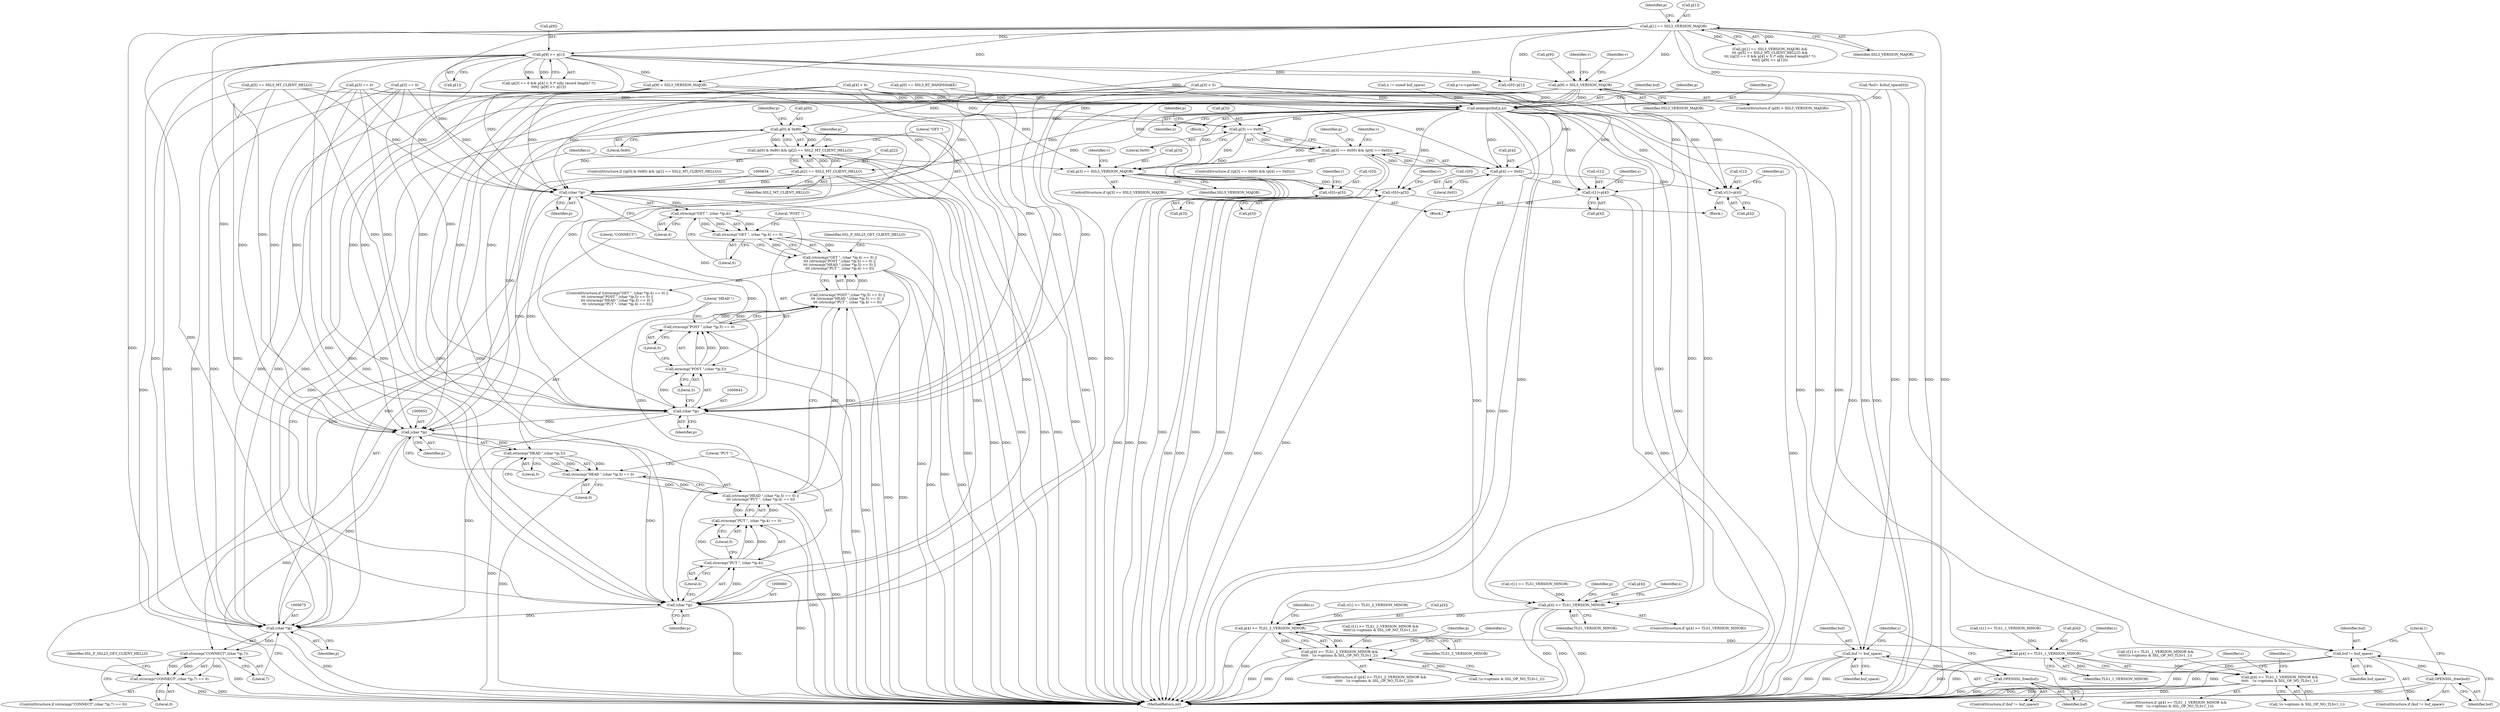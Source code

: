 digraph "0_openssl_280b1f1ad12131defcd986676a8fc9717aaa601b@array" {
"1000251" [label="(Call,p[9] > SSL3_VERSION_MAJOR)"];
"1000217" [label="(Call,p[9] >= p[1])"];
"1000194" [label="(Call,p[1] == SSL3_VERSION_MAJOR)"];
"1000415" [label="(Call,memcpy(buf,p,n))"];
"1000421" [label="(Call,p[0] & 0x80)"];
"1000420" [label="(Call,(p[0] & 0x80) && (p[2] == SSL2_MT_CLIENT_HELLO))"];
"1000633" [label="(Call,(char *)p)"];
"1000631" [label="(Call,strncmp(\"GET \", (char *)p,4))"];
"1000630" [label="(Call,strncmp(\"GET \", (char *)p,4) == 0)"];
"1000629" [label="(Call,(strncmp(\"GET \", (char *)p,4) == 0) ||\n\t\t\t (strncmp(\"POST \",(char *)p,5) == 0) ||\n\t\t\t (strncmp(\"HEAD \",(char *)p,5) == 0) ||\n\t\t\t (strncmp(\"PUT \", (char *)p,4) == 0))"];
"1000642" [label="(Call,(char *)p)"];
"1000640" [label="(Call,strncmp(\"POST \",(char *)p,5))"];
"1000639" [label="(Call,strncmp(\"POST \",(char *)p,5) == 0)"];
"1000638" [label="(Call,(strncmp(\"POST \",(char *)p,5) == 0) ||\n\t\t\t (strncmp(\"HEAD \",(char *)p,5) == 0) ||\n\t\t\t (strncmp(\"PUT \", (char *)p,4) == 0))"];
"1000651" [label="(Call,(char *)p)"];
"1000649" [label="(Call,strncmp(\"HEAD \",(char *)p,5))"];
"1000648" [label="(Call,strncmp(\"HEAD \",(char *)p,5) == 0)"];
"1000647" [label="(Call,(strncmp(\"HEAD \",(char *)p,5) == 0) ||\n\t\t\t (strncmp(\"PUT \", (char *)p,4) == 0))"];
"1000659" [label="(Call,(char *)p)"];
"1000657" [label="(Call,strncmp(\"PUT \", (char *)p,4))"];
"1000656" [label="(Call,strncmp(\"PUT \", (char *)p,4) == 0)"];
"1000674" [label="(Call,(char *)p)"];
"1000672" [label="(Call,strncmp(\"CONNECT\",(char *)p,7))"];
"1000671" [label="(Call,strncmp(\"CONNECT\",(char *)p,7) == 0)"];
"1000426" [label="(Call,p[2] == SSL2_MT_CLIENT_HELLO)"];
"1000434" [label="(Call,p[3] == 0x00)"];
"1000433" [label="(Call,(p[3] == 0x00) && (p[4] == 0x02))"];
"1000445" [label="(Call,v[0]=p[3])"];
"1000471" [label="(Call,p[3] == SSL3_VERSION_MAJOR)"];
"1000477" [label="(Call,v[0]=p[3])"];
"1000439" [label="(Call,p[4] == 0x02)"];
"1000452" [label="(Call,v[1]=p[4])"];
"1000484" [label="(Call,v[1]=p[4])"];
"1000492" [label="(Call,p[4] >= TLS1_VERSION_MINOR)"];
"1000500" [label="(Call,p[4] >= TLS1_2_VERSION_MINOR)"];
"1000499" [label="(Call,p[4] >= TLS1_2_VERSION_MINOR &&\n\t\t\t\t\t   !(s->options & SSL_OP_NO_TLSv1_2))"];
"1000525" [label="(Call,p[4] >= TLS1_1_VERSION_MINOR)"];
"1000524" [label="(Call,p[4] >= TLS1_1_VERSION_MINOR &&\n\t\t\t\t\t   !(s->options & SSL_OP_NO_TLSv1_1))"];
"1000743" [label="(Call,buf != buf_space)"];
"1000746" [label="(Call,OPENSSL_free(buf))"];
"1000753" [label="(Call,buf != buf_space)"];
"1000756" [label="(Call,OPENSSL_free(buf))"];
"1000432" [label="(ControlStructure,if ((p[3] == 0x00) && (p[4] == 0x02)))"];
"1000422" [label="(Call,p[0])"];
"1000419" [label="(ControlStructure,if ((p[0] & 0x80) && (p[2] == SSL2_MT_CLIENT_HELLO)))"];
"1000433" [label="(Call,(p[3] == 0x00) && (p[4] == 0x02))"];
"1000649" [label="(Call,strncmp(\"HEAD \",(char *)p,5))"];
"1000193" [label="(Call,(p[1] == SSL3_VERSION_MAJOR) &&\n\t\t\t (p[5] == SSL3_MT_CLIENT_HELLO) &&\n\t\t\t ((p[3] == 0 && p[4] < 5 /* silly record length? */)\n\t\t\t\t|| (p[9] >= p[1])))"];
"1000202" [label="(Identifier,p)"];
"1000638" [label="(Call,(strncmp(\"POST \",(char *)p,5) == 0) ||\n\t\t\t (strncmp(\"HEAD \",(char *)p,5) == 0) ||\n\t\t\t (strncmp(\"PUT \", (char *)p,4) == 0))"];
"1000491" [label="(ControlStructure,if (p[4] >= TLS1_VERSION_MINOR))"];
"1000672" [label="(Call,strncmp(\"CONNECT\",(char *)p,7))"];
"1000277" [label="(Call,v[1] >= TLS1_2_VERSION_MINOR &&\n\t\t\t\t\t!(s->options & SSL_OP_NO_TLSv1_2))"];
"1000440" [label="(Call,p[4])"];
"1000640" [label="(Call,strncmp(\"POST \",(char *)p,5))"];
"1000479" [label="(Identifier,v)"];
"1000415" [label="(Call,memcpy(buf,p,n))"];
"1000194" [label="(Call,p[1] == SSL3_VERSION_MAJOR)"];
"1000157" [label="(Block,)"];
"1000218" [label="(Call,p[9])"];
"1000212" [label="(Call,p[4] < 5)"];
"1000300" [label="(Call,v[1] >= TLS1_1_VERSION_MINOR &&\n\t\t\t\t\t!(s->options & SSL_OP_NO_TLSv1_1))"];
"1000747" [label="(Identifier,buf)"];
"1000255" [label="(Identifier,SSL3_VERSION_MAJOR)"];
"1000674" [label="(Call,(char *)p)"];
"1000499" [label="(Call,p[4] >= TLS1_2_VERSION_MINOR &&\n\t\t\t\t\t   !(s->options & SSL_OP_NO_TLSv1_2))"];
"1000523" [label="(ControlStructure,if (p[4] >= TLS1_1_VERSION_MINOR &&\n\t\t\t\t\t   !(s->options & SSL_OP_NO_TLSv1_1)))"];
"1000188" [label="(Call,p[0] == SSL3_RT_HANDSHAKE)"];
"1000477" [label="(Call,v[0]=p[3])"];
"1000221" [label="(Call,p[1])"];
"1000645" [label="(Literal,5)"];
"1000200" [label="(Call,p[5] == SSL3_MT_CLIENT_HELLO)"];
"1000454" [label="(Identifier,v)"];
"1000636" [label="(Literal,4)"];
"1000742" [label="(ControlStructure,if (buf != buf_space))"];
"1000301" [label="(Call,v[1] >= TLS1_1_VERSION_MINOR)"];
"1000647" [label="(Call,(strncmp(\"HEAD \",(char *)p,5) == 0) ||\n\t\t\t (strncmp(\"PUT \", (char *)p,4) == 0))"];
"1000486" [label="(Identifier,v)"];
"1000225" [label="(Call,v[0]=p[1])"];
"1000434" [label="(Call,p[3] == 0x00)"];
"1000475" [label="(Identifier,SSL3_VERSION_MAJOR)"];
"1000471" [label="(Call,p[3] == SSL3_VERSION_MAJOR)"];
"1000527" [label="(Identifier,p)"];
"1000427" [label="(Call,p[2])"];
"1000251" [label="(Call,p[9] > SSL3_VERSION_MAJOR)"];
"1000743" [label="(Call,buf != buf_space)"];
"1000635" [label="(Identifier,p)"];
"1000217" [label="(Call,p[9] >= p[1])"];
"1000508" [label="(Identifier,s)"];
"1000641" [label="(Literal,\"POST \")"];
"1000234" [label="(Call,p[3] == 0)"];
"1000629" [label="(Call,(strncmp(\"GET \", (char *)p,4) == 0) ||\n\t\t\t (strncmp(\"POST \",(char *)p,5) == 0) ||\n\t\t\t (strncmp(\"HEAD \",(char *)p,5) == 0) ||\n\t\t\t (strncmp(\"PUT \", (char *)p,4) == 0))"];
"1000452" [label="(Call,v[1]=p[4])"];
"1000678" [label="(Literal,0)"];
"1000744" [label="(Identifier,buf)"];
"1000258" [label="(Identifier,v)"];
"1000478" [label="(Call,v[0])"];
"1000435" [label="(Call,p[3])"];
"1000198" [label="(Identifier,SSL3_VERSION_MAJOR)"];
"1000449" [label="(Call,p[3])"];
"1000666" [label="(Identifier,SSL_F_SSL23_GET_CLIENT_HELLO)"];
"1000525" [label="(Call,p[4] >= TLS1_1_VERSION_MINOR)"];
"1000662" [label="(Literal,4)"];
"1000688" [label="(Identifier,s)"];
"1000676" [label="(Identifier,p)"];
"1000127" [label="(Call,*buf= &(buf_space[0]))"];
"1000552" [label="(Identifier,s)"];
"1000657" [label="(Call,strncmp(\"PUT \", (char *)p,4))"];
"1000633" [label="(Call,(char *)p)"];
"1000745" [label="(Identifier,buf_space)"];
"1000529" [label="(Identifier,TLS1_1_VERSION_MINOR)"];
"1000754" [label="(Identifier,buf)"];
"1000270" [label="(Call,v[1] >= TLS1_VERSION_MINOR)"];
"1000485" [label="(Call,v[1])"];
"1000646" [label="(Literal,0)"];
"1000526" [label="(Call,p[4])"];
"1000673" [label="(Literal,\"CONNECT\")"];
"1000654" [label="(Literal,5)"];
"1000496" [label="(Identifier,TLS1_VERSION_MINOR)"];
"1000416" [label="(Identifier,buf)"];
"1000637" [label="(Literal,0)"];
"1000639" [label="(Call,strncmp(\"POST \",(char *)p,5) == 0)"];
"1000498" [label="(ControlStructure,if (p[4] >= TLS1_2_VERSION_MINOR &&\n\t\t\t\t\t   !(s->options & SSL_OP_NO_TLSv1_2)))"];
"1000757" [label="(Identifier,buf)"];
"1000628" [label="(ControlStructure,if ((strncmp(\"GET \", (char *)p,4) == 0) ||\n\t\t\t (strncmp(\"POST \",(char *)p,5) == 0) ||\n\t\t\t (strncmp(\"HEAD \",(char *)p,5) == 0) ||\n\t\t\t (strncmp(\"PUT \", (char *)p,4) == 0)))"];
"1000473" [label="(Identifier,p)"];
"1000648" [label="(Call,strncmp(\"HEAD \",(char *)p,5) == 0)"];
"1000470" [label="(ControlStructure,if (p[3] == SSL3_VERSION_MAJOR))"];
"1000428" [label="(Identifier,p)"];
"1000505" [label="(Call,!(s->options & SSL_OP_NO_TLSv1_2))"];
"1000677" [label="(Literal,7)"];
"1000502" [label="(Identifier,p)"];
"1000425" [label="(Literal,0x80)"];
"1000514" [label="(Identifier,s)"];
"1000423" [label="(Identifier,p)"];
"1000447" [label="(Identifier,v)"];
"1000488" [label="(Call,p[4])"];
"1000436" [label="(Identifier,p)"];
"1000472" [label="(Call,p[3])"];
"1000476" [label="(Block,)"];
"1000252" [label="(Call,p[9])"];
"1000755" [label="(Identifier,buf_space)"];
"1000421" [label="(Call,p[0] & 0x80)"];
"1000430" [label="(Identifier,SSL2_MT_CLIENT_HELLO)"];
"1000504" [label="(Identifier,TLS1_2_VERSION_MINOR)"];
"1000443" [label="(Literal,0x02)"];
"1000752" [label="(ControlStructure,if (buf != buf_space))"];
"1000750" [label="(Identifier,s)"];
"1000446" [label="(Call,v[0])"];
"1000481" [label="(Call,p[3])"];
"1000492" [label="(Call,p[4] >= TLS1_VERSION_MINOR)"];
"1000195" [label="(Call,p[1])"];
"1000438" [label="(Literal,0x00)"];
"1000761" [label="(MethodReturn,int)"];
"1000417" [label="(Identifier,p)"];
"1000533" [label="(Identifier,s)"];
"1000453" [label="(Call,v[1])"];
"1000493" [label="(Call,p[4])"];
"1000444" [label="(Block,)"];
"1000278" [label="(Call,v[1] >= TLS1_2_VERSION_MINOR)"];
"1000632" [label="(Literal,\"GET \")"];
"1000179" [label="(Call,n != sizeof buf_space)"];
"1000524" [label="(Call,p[4] >= TLS1_1_VERSION_MINOR &&\n\t\t\t\t\t   !(s->options & SSL_OP_NO_TLSv1_1))"];
"1000439" [label="(Call,p[4] == 0x02)"];
"1000445" [label="(Call,v[0]=p[3])"];
"1000530" [label="(Call,!(s->options & SSL_OP_NO_TLSv1_1))"];
"1000205" [label="(Call,(p[3] == 0 && p[4] < 5 /* silly record length? */)\n\t\t\t\t|| (p[9] >= p[1]))"];
"1000207" [label="(Call,p[3] == 0)"];
"1000642" [label="(Call,(char *)p)"];
"1000456" [label="(Call,p[4])"];
"1000631" [label="(Call,strncmp(\"GET \", (char *)p,4))"];
"1000651" [label="(Call,(char *)p)"];
"1000539" [label="(Identifier,s)"];
"1000760" [label="(Literal,1)"];
"1000250" [label="(ControlStructure,if (p[9] > SSL3_VERSION_MAJOR))"];
"1000656" [label="(Call,strncmp(\"PUT \", (char *)p,4) == 0)"];
"1000681" [label="(Identifier,SSL_F_SSL23_GET_CLIENT_HELLO)"];
"1000602" [label="(Identifier,s)"];
"1000500" [label="(Call,p[4] >= TLS1_2_VERSION_MINOR)"];
"1000494" [label="(Identifier,p)"];
"1000659" [label="(Call,(char *)p)"];
"1000644" [label="(Identifier,p)"];
"1000392" [label="(Call,p[9] > SSL3_VERSION_MAJOR)"];
"1000410" [label="(Call,p=s->packet)"];
"1000753" [label="(Call,buf != buf_space)"];
"1000441" [label="(Identifier,p)"];
"1000264" [label="(Identifier,v)"];
"1000671" [label="(Call,strncmp(\"CONNECT\",(char *)p,7) == 0)"];
"1000655" [label="(Literal,0)"];
"1000746" [label="(Call,OPENSSL_free(buf))"];
"1000418" [label="(Identifier,n)"];
"1000463" [label="(Identifier,s)"];
"1000650" [label="(Literal,\"HEAD \")"];
"1000663" [label="(Literal,0)"];
"1000658" [label="(Literal,\"PUT \")"];
"1000661" [label="(Identifier,p)"];
"1000756" [label="(Call,OPENSSL_free(buf))"];
"1000484" [label="(Call,v[1]=p[4])"];
"1000630" [label="(Call,strncmp(\"GET \", (char *)p,4) == 0)"];
"1000426" [label="(Call,p[2] == SSL2_MT_CLIENT_HELLO)"];
"1000501" [label="(Call,p[4])"];
"1000420" [label="(Call,(p[0] & 0x80) && (p[2] == SSL2_MT_CLIENT_HELLO))"];
"1000239" [label="(Call,p[4] < 6)"];
"1000670" [label="(ControlStructure,if (strncmp(\"CONNECT\",(char *)p,7) == 0))"];
"1000653" [label="(Identifier,p)"];
"1000251" -> "1000250"  [label="AST: "];
"1000251" -> "1000255"  [label="CFG: "];
"1000252" -> "1000251"  [label="AST: "];
"1000255" -> "1000251"  [label="AST: "];
"1000258" -> "1000251"  [label="CFG: "];
"1000264" -> "1000251"  [label="CFG: "];
"1000251" -> "1000761"  [label="DDG: "];
"1000251" -> "1000761"  [label="DDG: "];
"1000251" -> "1000761"  [label="DDG: "];
"1000217" -> "1000251"  [label="DDG: "];
"1000194" -> "1000251"  [label="DDG: "];
"1000251" -> "1000415"  [label="DDG: "];
"1000251" -> "1000471"  [label="DDG: "];
"1000251" -> "1000633"  [label="DDG: "];
"1000251" -> "1000642"  [label="DDG: "];
"1000251" -> "1000651"  [label="DDG: "];
"1000251" -> "1000659"  [label="DDG: "];
"1000251" -> "1000674"  [label="DDG: "];
"1000217" -> "1000205"  [label="AST: "];
"1000217" -> "1000221"  [label="CFG: "];
"1000218" -> "1000217"  [label="AST: "];
"1000221" -> "1000217"  [label="AST: "];
"1000205" -> "1000217"  [label="CFG: "];
"1000217" -> "1000761"  [label="DDG: "];
"1000217" -> "1000761"  [label="DDG: "];
"1000217" -> "1000205"  [label="DDG: "];
"1000217" -> "1000205"  [label="DDG: "];
"1000194" -> "1000217"  [label="DDG: "];
"1000217" -> "1000225"  [label="DDG: "];
"1000217" -> "1000392"  [label="DDG: "];
"1000217" -> "1000415"  [label="DDG: "];
"1000217" -> "1000633"  [label="DDG: "];
"1000217" -> "1000642"  [label="DDG: "];
"1000217" -> "1000651"  [label="DDG: "];
"1000217" -> "1000659"  [label="DDG: "];
"1000217" -> "1000674"  [label="DDG: "];
"1000194" -> "1000193"  [label="AST: "];
"1000194" -> "1000198"  [label="CFG: "];
"1000195" -> "1000194"  [label="AST: "];
"1000198" -> "1000194"  [label="AST: "];
"1000202" -> "1000194"  [label="CFG: "];
"1000193" -> "1000194"  [label="CFG: "];
"1000194" -> "1000761"  [label="DDG: "];
"1000194" -> "1000761"  [label="DDG: "];
"1000194" -> "1000193"  [label="DDG: "];
"1000194" -> "1000193"  [label="DDG: "];
"1000194" -> "1000225"  [label="DDG: "];
"1000194" -> "1000392"  [label="DDG: "];
"1000194" -> "1000415"  [label="DDG: "];
"1000194" -> "1000633"  [label="DDG: "];
"1000194" -> "1000642"  [label="DDG: "];
"1000194" -> "1000651"  [label="DDG: "];
"1000194" -> "1000659"  [label="DDG: "];
"1000194" -> "1000674"  [label="DDG: "];
"1000415" -> "1000157"  [label="AST: "];
"1000415" -> "1000418"  [label="CFG: "];
"1000416" -> "1000415"  [label="AST: "];
"1000417" -> "1000415"  [label="AST: "];
"1000418" -> "1000415"  [label="AST: "];
"1000423" -> "1000415"  [label="CFG: "];
"1000415" -> "1000761"  [label="DDG: "];
"1000415" -> "1000761"  [label="DDG: "];
"1000415" -> "1000761"  [label="DDG: "];
"1000127" -> "1000415"  [label="DDG: "];
"1000410" -> "1000415"  [label="DDG: "];
"1000234" -> "1000415"  [label="DDG: "];
"1000207" -> "1000415"  [label="DDG: "];
"1000212" -> "1000415"  [label="DDG: "];
"1000200" -> "1000415"  [label="DDG: "];
"1000239" -> "1000415"  [label="DDG: "];
"1000188" -> "1000415"  [label="DDG: "];
"1000392" -> "1000415"  [label="DDG: "];
"1000179" -> "1000415"  [label="DDG: "];
"1000415" -> "1000421"  [label="DDG: "];
"1000415" -> "1000426"  [label="DDG: "];
"1000415" -> "1000434"  [label="DDG: "];
"1000415" -> "1000439"  [label="DDG: "];
"1000415" -> "1000445"  [label="DDG: "];
"1000415" -> "1000452"  [label="DDG: "];
"1000415" -> "1000471"  [label="DDG: "];
"1000415" -> "1000477"  [label="DDG: "];
"1000415" -> "1000484"  [label="DDG: "];
"1000415" -> "1000492"  [label="DDG: "];
"1000415" -> "1000500"  [label="DDG: "];
"1000415" -> "1000525"  [label="DDG: "];
"1000415" -> "1000633"  [label="DDG: "];
"1000415" -> "1000743"  [label="DDG: "];
"1000415" -> "1000753"  [label="DDG: "];
"1000421" -> "1000420"  [label="AST: "];
"1000421" -> "1000425"  [label="CFG: "];
"1000422" -> "1000421"  [label="AST: "];
"1000425" -> "1000421"  [label="AST: "];
"1000428" -> "1000421"  [label="CFG: "];
"1000420" -> "1000421"  [label="CFG: "];
"1000421" -> "1000761"  [label="DDG: "];
"1000421" -> "1000420"  [label="DDG: "];
"1000421" -> "1000420"  [label="DDG: "];
"1000188" -> "1000421"  [label="DDG: "];
"1000421" -> "1000633"  [label="DDG: "];
"1000421" -> "1000642"  [label="DDG: "];
"1000421" -> "1000651"  [label="DDG: "];
"1000421" -> "1000659"  [label="DDG: "];
"1000421" -> "1000674"  [label="DDG: "];
"1000420" -> "1000419"  [label="AST: "];
"1000420" -> "1000426"  [label="CFG: "];
"1000426" -> "1000420"  [label="AST: "];
"1000436" -> "1000420"  [label="CFG: "];
"1000632" -> "1000420"  [label="CFG: "];
"1000420" -> "1000761"  [label="DDG: "];
"1000420" -> "1000761"  [label="DDG: "];
"1000420" -> "1000761"  [label="DDG: "];
"1000426" -> "1000420"  [label="DDG: "];
"1000426" -> "1000420"  [label="DDG: "];
"1000633" -> "1000631"  [label="AST: "];
"1000633" -> "1000635"  [label="CFG: "];
"1000634" -> "1000633"  [label="AST: "];
"1000635" -> "1000633"  [label="AST: "];
"1000636" -> "1000633"  [label="CFG: "];
"1000633" -> "1000761"  [label="DDG: "];
"1000633" -> "1000631"  [label="DDG: "];
"1000426" -> "1000633"  [label="DDG: "];
"1000234" -> "1000633"  [label="DDG: "];
"1000239" -> "1000633"  [label="DDG: "];
"1000207" -> "1000633"  [label="DDG: "];
"1000200" -> "1000633"  [label="DDG: "];
"1000392" -> "1000633"  [label="DDG: "];
"1000212" -> "1000633"  [label="DDG: "];
"1000633" -> "1000642"  [label="DDG: "];
"1000633" -> "1000674"  [label="DDG: "];
"1000631" -> "1000630"  [label="AST: "];
"1000631" -> "1000636"  [label="CFG: "];
"1000632" -> "1000631"  [label="AST: "];
"1000636" -> "1000631"  [label="AST: "];
"1000637" -> "1000631"  [label="CFG: "];
"1000631" -> "1000761"  [label="DDG: "];
"1000631" -> "1000630"  [label="DDG: "];
"1000631" -> "1000630"  [label="DDG: "];
"1000631" -> "1000630"  [label="DDG: "];
"1000630" -> "1000629"  [label="AST: "];
"1000630" -> "1000637"  [label="CFG: "];
"1000637" -> "1000630"  [label="AST: "];
"1000641" -> "1000630"  [label="CFG: "];
"1000629" -> "1000630"  [label="CFG: "];
"1000630" -> "1000761"  [label="DDG: "];
"1000630" -> "1000629"  [label="DDG: "];
"1000630" -> "1000629"  [label="DDG: "];
"1000629" -> "1000628"  [label="AST: "];
"1000629" -> "1000638"  [label="CFG: "];
"1000638" -> "1000629"  [label="AST: "];
"1000666" -> "1000629"  [label="CFG: "];
"1000673" -> "1000629"  [label="CFG: "];
"1000629" -> "1000761"  [label="DDG: "];
"1000629" -> "1000761"  [label="DDG: "];
"1000629" -> "1000761"  [label="DDG: "];
"1000638" -> "1000629"  [label="DDG: "];
"1000638" -> "1000629"  [label="DDG: "];
"1000642" -> "1000640"  [label="AST: "];
"1000642" -> "1000644"  [label="CFG: "];
"1000643" -> "1000642"  [label="AST: "];
"1000644" -> "1000642"  [label="AST: "];
"1000645" -> "1000642"  [label="CFG: "];
"1000642" -> "1000761"  [label="DDG: "];
"1000642" -> "1000640"  [label="DDG: "];
"1000426" -> "1000642"  [label="DDG: "];
"1000234" -> "1000642"  [label="DDG: "];
"1000239" -> "1000642"  [label="DDG: "];
"1000207" -> "1000642"  [label="DDG: "];
"1000212" -> "1000642"  [label="DDG: "];
"1000200" -> "1000642"  [label="DDG: "];
"1000392" -> "1000642"  [label="DDG: "];
"1000642" -> "1000651"  [label="DDG: "];
"1000642" -> "1000674"  [label="DDG: "];
"1000640" -> "1000639"  [label="AST: "];
"1000640" -> "1000645"  [label="CFG: "];
"1000641" -> "1000640"  [label="AST: "];
"1000645" -> "1000640"  [label="AST: "];
"1000646" -> "1000640"  [label="CFG: "];
"1000640" -> "1000761"  [label="DDG: "];
"1000640" -> "1000639"  [label="DDG: "];
"1000640" -> "1000639"  [label="DDG: "];
"1000640" -> "1000639"  [label="DDG: "];
"1000639" -> "1000638"  [label="AST: "];
"1000639" -> "1000646"  [label="CFG: "];
"1000646" -> "1000639"  [label="AST: "];
"1000650" -> "1000639"  [label="CFG: "];
"1000638" -> "1000639"  [label="CFG: "];
"1000639" -> "1000761"  [label="DDG: "];
"1000639" -> "1000638"  [label="DDG: "];
"1000639" -> "1000638"  [label="DDG: "];
"1000638" -> "1000647"  [label="CFG: "];
"1000647" -> "1000638"  [label="AST: "];
"1000638" -> "1000761"  [label="DDG: "];
"1000638" -> "1000761"  [label="DDG: "];
"1000647" -> "1000638"  [label="DDG: "];
"1000647" -> "1000638"  [label="DDG: "];
"1000651" -> "1000649"  [label="AST: "];
"1000651" -> "1000653"  [label="CFG: "];
"1000652" -> "1000651"  [label="AST: "];
"1000653" -> "1000651"  [label="AST: "];
"1000654" -> "1000651"  [label="CFG: "];
"1000651" -> "1000761"  [label="DDG: "];
"1000651" -> "1000649"  [label="DDG: "];
"1000426" -> "1000651"  [label="DDG: "];
"1000234" -> "1000651"  [label="DDG: "];
"1000239" -> "1000651"  [label="DDG: "];
"1000207" -> "1000651"  [label="DDG: "];
"1000212" -> "1000651"  [label="DDG: "];
"1000200" -> "1000651"  [label="DDG: "];
"1000392" -> "1000651"  [label="DDG: "];
"1000651" -> "1000659"  [label="DDG: "];
"1000651" -> "1000674"  [label="DDG: "];
"1000649" -> "1000648"  [label="AST: "];
"1000649" -> "1000654"  [label="CFG: "];
"1000650" -> "1000649"  [label="AST: "];
"1000654" -> "1000649"  [label="AST: "];
"1000655" -> "1000649"  [label="CFG: "];
"1000649" -> "1000761"  [label="DDG: "];
"1000649" -> "1000648"  [label="DDG: "];
"1000649" -> "1000648"  [label="DDG: "];
"1000649" -> "1000648"  [label="DDG: "];
"1000648" -> "1000647"  [label="AST: "];
"1000648" -> "1000655"  [label="CFG: "];
"1000655" -> "1000648"  [label="AST: "];
"1000658" -> "1000648"  [label="CFG: "];
"1000647" -> "1000648"  [label="CFG: "];
"1000648" -> "1000761"  [label="DDG: "];
"1000648" -> "1000647"  [label="DDG: "];
"1000648" -> "1000647"  [label="DDG: "];
"1000647" -> "1000656"  [label="CFG: "];
"1000656" -> "1000647"  [label="AST: "];
"1000647" -> "1000761"  [label="DDG: "];
"1000647" -> "1000761"  [label="DDG: "];
"1000656" -> "1000647"  [label="DDG: "];
"1000656" -> "1000647"  [label="DDG: "];
"1000659" -> "1000657"  [label="AST: "];
"1000659" -> "1000661"  [label="CFG: "];
"1000660" -> "1000659"  [label="AST: "];
"1000661" -> "1000659"  [label="AST: "];
"1000662" -> "1000659"  [label="CFG: "];
"1000659" -> "1000761"  [label="DDG: "];
"1000659" -> "1000657"  [label="DDG: "];
"1000426" -> "1000659"  [label="DDG: "];
"1000234" -> "1000659"  [label="DDG: "];
"1000239" -> "1000659"  [label="DDG: "];
"1000212" -> "1000659"  [label="DDG: "];
"1000200" -> "1000659"  [label="DDG: "];
"1000392" -> "1000659"  [label="DDG: "];
"1000207" -> "1000659"  [label="DDG: "];
"1000659" -> "1000674"  [label="DDG: "];
"1000657" -> "1000656"  [label="AST: "];
"1000657" -> "1000662"  [label="CFG: "];
"1000658" -> "1000657"  [label="AST: "];
"1000662" -> "1000657"  [label="AST: "];
"1000663" -> "1000657"  [label="CFG: "];
"1000657" -> "1000761"  [label="DDG: "];
"1000657" -> "1000656"  [label="DDG: "];
"1000657" -> "1000656"  [label="DDG: "];
"1000657" -> "1000656"  [label="DDG: "];
"1000656" -> "1000663"  [label="CFG: "];
"1000663" -> "1000656"  [label="AST: "];
"1000656" -> "1000761"  [label="DDG: "];
"1000674" -> "1000672"  [label="AST: "];
"1000674" -> "1000676"  [label="CFG: "];
"1000675" -> "1000674"  [label="AST: "];
"1000676" -> "1000674"  [label="AST: "];
"1000677" -> "1000674"  [label="CFG: "];
"1000674" -> "1000761"  [label="DDG: "];
"1000674" -> "1000672"  [label="DDG: "];
"1000426" -> "1000674"  [label="DDG: "];
"1000234" -> "1000674"  [label="DDG: "];
"1000239" -> "1000674"  [label="DDG: "];
"1000212" -> "1000674"  [label="DDG: "];
"1000200" -> "1000674"  [label="DDG: "];
"1000392" -> "1000674"  [label="DDG: "];
"1000207" -> "1000674"  [label="DDG: "];
"1000672" -> "1000671"  [label="AST: "];
"1000672" -> "1000677"  [label="CFG: "];
"1000673" -> "1000672"  [label="AST: "];
"1000677" -> "1000672"  [label="AST: "];
"1000678" -> "1000672"  [label="CFG: "];
"1000672" -> "1000761"  [label="DDG: "];
"1000672" -> "1000671"  [label="DDG: "];
"1000672" -> "1000671"  [label="DDG: "];
"1000672" -> "1000671"  [label="DDG: "];
"1000671" -> "1000670"  [label="AST: "];
"1000671" -> "1000678"  [label="CFG: "];
"1000678" -> "1000671"  [label="AST: "];
"1000681" -> "1000671"  [label="CFG: "];
"1000688" -> "1000671"  [label="CFG: "];
"1000671" -> "1000761"  [label="DDG: "];
"1000671" -> "1000761"  [label="DDG: "];
"1000426" -> "1000430"  [label="CFG: "];
"1000427" -> "1000426"  [label="AST: "];
"1000430" -> "1000426"  [label="AST: "];
"1000426" -> "1000761"  [label="DDG: "];
"1000426" -> "1000761"  [label="DDG: "];
"1000434" -> "1000433"  [label="AST: "];
"1000434" -> "1000438"  [label="CFG: "];
"1000435" -> "1000434"  [label="AST: "];
"1000438" -> "1000434"  [label="AST: "];
"1000441" -> "1000434"  [label="CFG: "];
"1000433" -> "1000434"  [label="CFG: "];
"1000434" -> "1000433"  [label="DDG: "];
"1000434" -> "1000433"  [label="DDG: "];
"1000234" -> "1000434"  [label="DDG: "];
"1000207" -> "1000434"  [label="DDG: "];
"1000434" -> "1000445"  [label="DDG: "];
"1000434" -> "1000471"  [label="DDG: "];
"1000433" -> "1000432"  [label="AST: "];
"1000433" -> "1000439"  [label="CFG: "];
"1000439" -> "1000433"  [label="AST: "];
"1000447" -> "1000433"  [label="CFG: "];
"1000473" -> "1000433"  [label="CFG: "];
"1000433" -> "1000761"  [label="DDG: "];
"1000433" -> "1000761"  [label="DDG: "];
"1000433" -> "1000761"  [label="DDG: "];
"1000439" -> "1000433"  [label="DDG: "];
"1000439" -> "1000433"  [label="DDG: "];
"1000445" -> "1000444"  [label="AST: "];
"1000445" -> "1000449"  [label="CFG: "];
"1000446" -> "1000445"  [label="AST: "];
"1000449" -> "1000445"  [label="AST: "];
"1000454" -> "1000445"  [label="CFG: "];
"1000445" -> "1000761"  [label="DDG: "];
"1000445" -> "1000761"  [label="DDG: "];
"1000471" -> "1000470"  [label="AST: "];
"1000471" -> "1000475"  [label="CFG: "];
"1000472" -> "1000471"  [label="AST: "];
"1000475" -> "1000471"  [label="AST: "];
"1000479" -> "1000471"  [label="CFG: "];
"1000688" -> "1000471"  [label="CFG: "];
"1000471" -> "1000761"  [label="DDG: "];
"1000471" -> "1000761"  [label="DDG: "];
"1000471" -> "1000761"  [label="DDG: "];
"1000392" -> "1000471"  [label="DDG: "];
"1000471" -> "1000477"  [label="DDG: "];
"1000477" -> "1000476"  [label="AST: "];
"1000477" -> "1000481"  [label="CFG: "];
"1000478" -> "1000477"  [label="AST: "];
"1000481" -> "1000477"  [label="AST: "];
"1000486" -> "1000477"  [label="CFG: "];
"1000477" -> "1000761"  [label="DDG: "];
"1000477" -> "1000761"  [label="DDG: "];
"1000439" -> "1000443"  [label="CFG: "];
"1000440" -> "1000439"  [label="AST: "];
"1000443" -> "1000439"  [label="AST: "];
"1000439" -> "1000761"  [label="DDG: "];
"1000239" -> "1000439"  [label="DDG: "];
"1000212" -> "1000439"  [label="DDG: "];
"1000439" -> "1000452"  [label="DDG: "];
"1000439" -> "1000484"  [label="DDG: "];
"1000439" -> "1000492"  [label="DDG: "];
"1000452" -> "1000444"  [label="AST: "];
"1000452" -> "1000456"  [label="CFG: "];
"1000453" -> "1000452"  [label="AST: "];
"1000456" -> "1000452"  [label="AST: "];
"1000463" -> "1000452"  [label="CFG: "];
"1000452" -> "1000761"  [label="DDG: "];
"1000452" -> "1000761"  [label="DDG: "];
"1000239" -> "1000452"  [label="DDG: "];
"1000212" -> "1000452"  [label="DDG: "];
"1000484" -> "1000476"  [label="AST: "];
"1000484" -> "1000488"  [label="CFG: "];
"1000485" -> "1000484"  [label="AST: "];
"1000488" -> "1000484"  [label="AST: "];
"1000494" -> "1000484"  [label="CFG: "];
"1000484" -> "1000761"  [label="DDG: "];
"1000239" -> "1000484"  [label="DDG: "];
"1000212" -> "1000484"  [label="DDG: "];
"1000492" -> "1000491"  [label="AST: "];
"1000492" -> "1000496"  [label="CFG: "];
"1000493" -> "1000492"  [label="AST: "];
"1000496" -> "1000492"  [label="AST: "];
"1000502" -> "1000492"  [label="CFG: "];
"1000602" -> "1000492"  [label="CFG: "];
"1000492" -> "1000761"  [label="DDG: "];
"1000492" -> "1000761"  [label="DDG: "];
"1000492" -> "1000761"  [label="DDG: "];
"1000239" -> "1000492"  [label="DDG: "];
"1000212" -> "1000492"  [label="DDG: "];
"1000270" -> "1000492"  [label="DDG: "];
"1000492" -> "1000500"  [label="DDG: "];
"1000500" -> "1000499"  [label="AST: "];
"1000500" -> "1000504"  [label="CFG: "];
"1000501" -> "1000500"  [label="AST: "];
"1000504" -> "1000500"  [label="AST: "];
"1000508" -> "1000500"  [label="CFG: "];
"1000499" -> "1000500"  [label="CFG: "];
"1000500" -> "1000761"  [label="DDG: "];
"1000500" -> "1000761"  [label="DDG: "];
"1000500" -> "1000499"  [label="DDG: "];
"1000500" -> "1000499"  [label="DDG: "];
"1000278" -> "1000500"  [label="DDG: "];
"1000500" -> "1000525"  [label="DDG: "];
"1000499" -> "1000498"  [label="AST: "];
"1000499" -> "1000505"  [label="CFG: "];
"1000505" -> "1000499"  [label="AST: "];
"1000514" -> "1000499"  [label="CFG: "];
"1000527" -> "1000499"  [label="CFG: "];
"1000499" -> "1000761"  [label="DDG: "];
"1000499" -> "1000761"  [label="DDG: "];
"1000499" -> "1000761"  [label="DDG: "];
"1000505" -> "1000499"  [label="DDG: "];
"1000277" -> "1000499"  [label="DDG: "];
"1000525" -> "1000524"  [label="AST: "];
"1000525" -> "1000529"  [label="CFG: "];
"1000526" -> "1000525"  [label="AST: "];
"1000529" -> "1000525"  [label="AST: "];
"1000533" -> "1000525"  [label="CFG: "];
"1000524" -> "1000525"  [label="CFG: "];
"1000525" -> "1000761"  [label="DDG: "];
"1000525" -> "1000761"  [label="DDG: "];
"1000525" -> "1000524"  [label="DDG: "];
"1000525" -> "1000524"  [label="DDG: "];
"1000301" -> "1000525"  [label="DDG: "];
"1000524" -> "1000523"  [label="AST: "];
"1000524" -> "1000530"  [label="CFG: "];
"1000530" -> "1000524"  [label="AST: "];
"1000539" -> "1000524"  [label="CFG: "];
"1000552" -> "1000524"  [label="CFG: "];
"1000524" -> "1000761"  [label="DDG: "];
"1000524" -> "1000761"  [label="DDG: "];
"1000524" -> "1000761"  [label="DDG: "];
"1000530" -> "1000524"  [label="DDG: "];
"1000300" -> "1000524"  [label="DDG: "];
"1000743" -> "1000742"  [label="AST: "];
"1000743" -> "1000745"  [label="CFG: "];
"1000744" -> "1000743"  [label="AST: "];
"1000745" -> "1000743"  [label="AST: "];
"1000747" -> "1000743"  [label="CFG: "];
"1000750" -> "1000743"  [label="CFG: "];
"1000743" -> "1000761"  [label="DDG: "];
"1000743" -> "1000761"  [label="DDG: "];
"1000743" -> "1000761"  [label="DDG: "];
"1000127" -> "1000743"  [label="DDG: "];
"1000743" -> "1000746"  [label="DDG: "];
"1000746" -> "1000742"  [label="AST: "];
"1000746" -> "1000747"  [label="CFG: "];
"1000747" -> "1000746"  [label="AST: "];
"1000750" -> "1000746"  [label="CFG: "];
"1000746" -> "1000761"  [label="DDG: "];
"1000746" -> "1000761"  [label="DDG: "];
"1000753" -> "1000752"  [label="AST: "];
"1000753" -> "1000755"  [label="CFG: "];
"1000754" -> "1000753"  [label="AST: "];
"1000755" -> "1000753"  [label="AST: "];
"1000757" -> "1000753"  [label="CFG: "];
"1000760" -> "1000753"  [label="CFG: "];
"1000753" -> "1000761"  [label="DDG: "];
"1000753" -> "1000761"  [label="DDG: "];
"1000753" -> "1000761"  [label="DDG: "];
"1000127" -> "1000753"  [label="DDG: "];
"1000753" -> "1000756"  [label="DDG: "];
"1000756" -> "1000752"  [label="AST: "];
"1000756" -> "1000757"  [label="CFG: "];
"1000757" -> "1000756"  [label="AST: "];
"1000760" -> "1000756"  [label="CFG: "];
"1000756" -> "1000761"  [label="DDG: "];
"1000756" -> "1000761"  [label="DDG: "];
}
